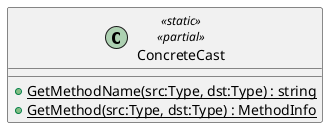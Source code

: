 @startuml
class ConcreteCast <<static>> <<partial>> {
    + {static} GetMethodName(src:Type, dst:Type) : string
    + {static} GetMethod(src:Type, dst:Type) : MethodInfo
}
@enduml
